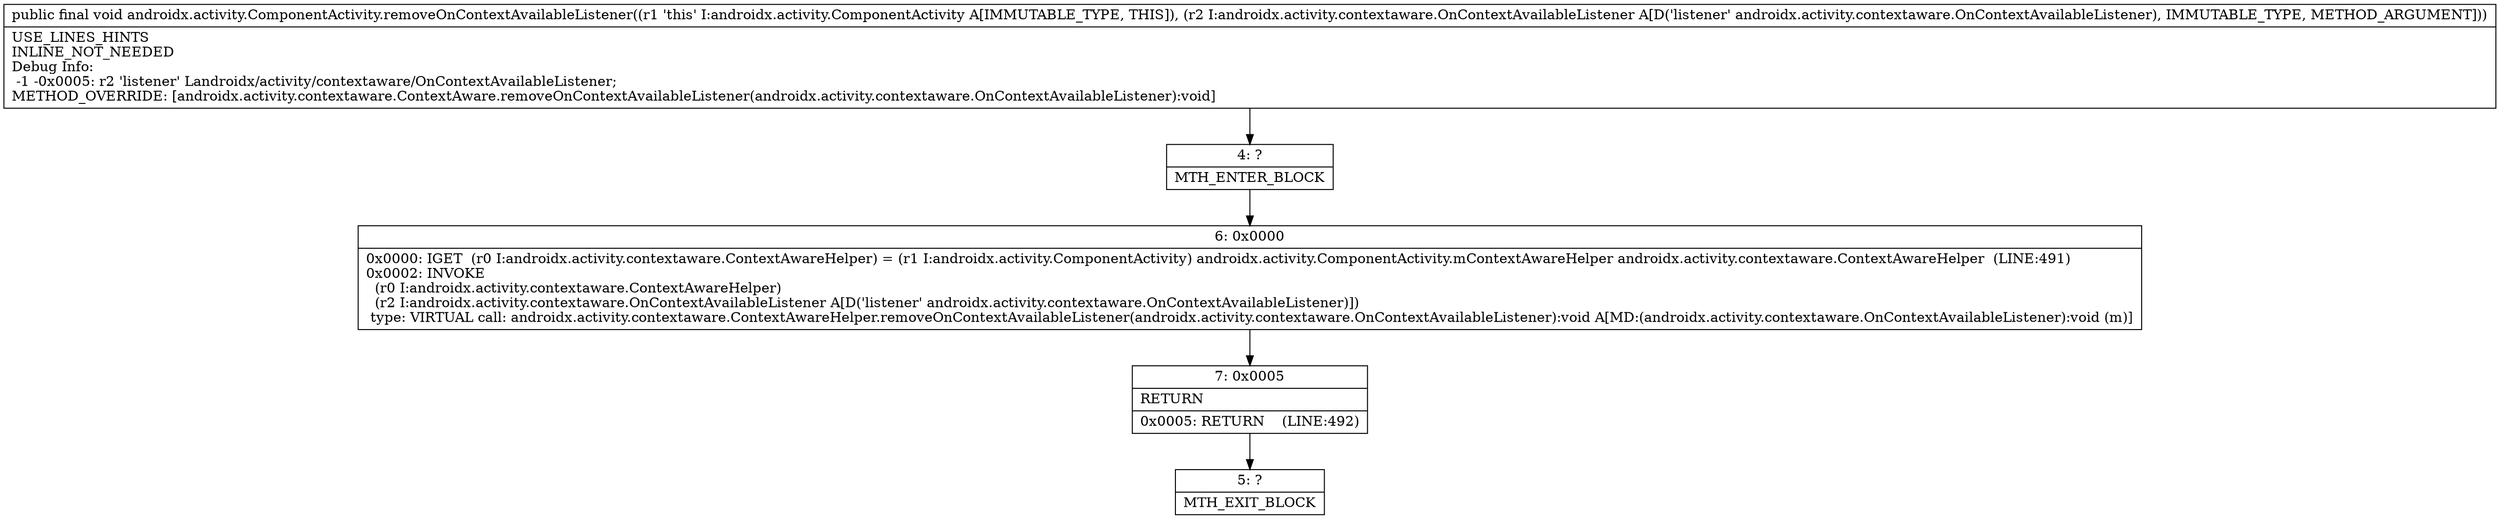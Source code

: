 digraph "CFG forandroidx.activity.ComponentActivity.removeOnContextAvailableListener(Landroidx\/activity\/contextaware\/OnContextAvailableListener;)V" {
Node_4 [shape=record,label="{4\:\ ?|MTH_ENTER_BLOCK\l}"];
Node_6 [shape=record,label="{6\:\ 0x0000|0x0000: IGET  (r0 I:androidx.activity.contextaware.ContextAwareHelper) = (r1 I:androidx.activity.ComponentActivity) androidx.activity.ComponentActivity.mContextAwareHelper androidx.activity.contextaware.ContextAwareHelper  (LINE:491)\l0x0002: INVOKE  \l  (r0 I:androidx.activity.contextaware.ContextAwareHelper)\l  (r2 I:androidx.activity.contextaware.OnContextAvailableListener A[D('listener' androidx.activity.contextaware.OnContextAvailableListener)])\l type: VIRTUAL call: androidx.activity.contextaware.ContextAwareHelper.removeOnContextAvailableListener(androidx.activity.contextaware.OnContextAvailableListener):void A[MD:(androidx.activity.contextaware.OnContextAvailableListener):void (m)]\l}"];
Node_7 [shape=record,label="{7\:\ 0x0005|RETURN\l|0x0005: RETURN    (LINE:492)\l}"];
Node_5 [shape=record,label="{5\:\ ?|MTH_EXIT_BLOCK\l}"];
MethodNode[shape=record,label="{public final void androidx.activity.ComponentActivity.removeOnContextAvailableListener((r1 'this' I:androidx.activity.ComponentActivity A[IMMUTABLE_TYPE, THIS]), (r2 I:androidx.activity.contextaware.OnContextAvailableListener A[D('listener' androidx.activity.contextaware.OnContextAvailableListener), IMMUTABLE_TYPE, METHOD_ARGUMENT]))  | USE_LINES_HINTS\lINLINE_NOT_NEEDED\lDebug Info:\l  \-1 \-0x0005: r2 'listener' Landroidx\/activity\/contextaware\/OnContextAvailableListener;\lMETHOD_OVERRIDE: [androidx.activity.contextaware.ContextAware.removeOnContextAvailableListener(androidx.activity.contextaware.OnContextAvailableListener):void]\l}"];
MethodNode -> Node_4;Node_4 -> Node_6;
Node_6 -> Node_7;
Node_7 -> Node_5;
}

